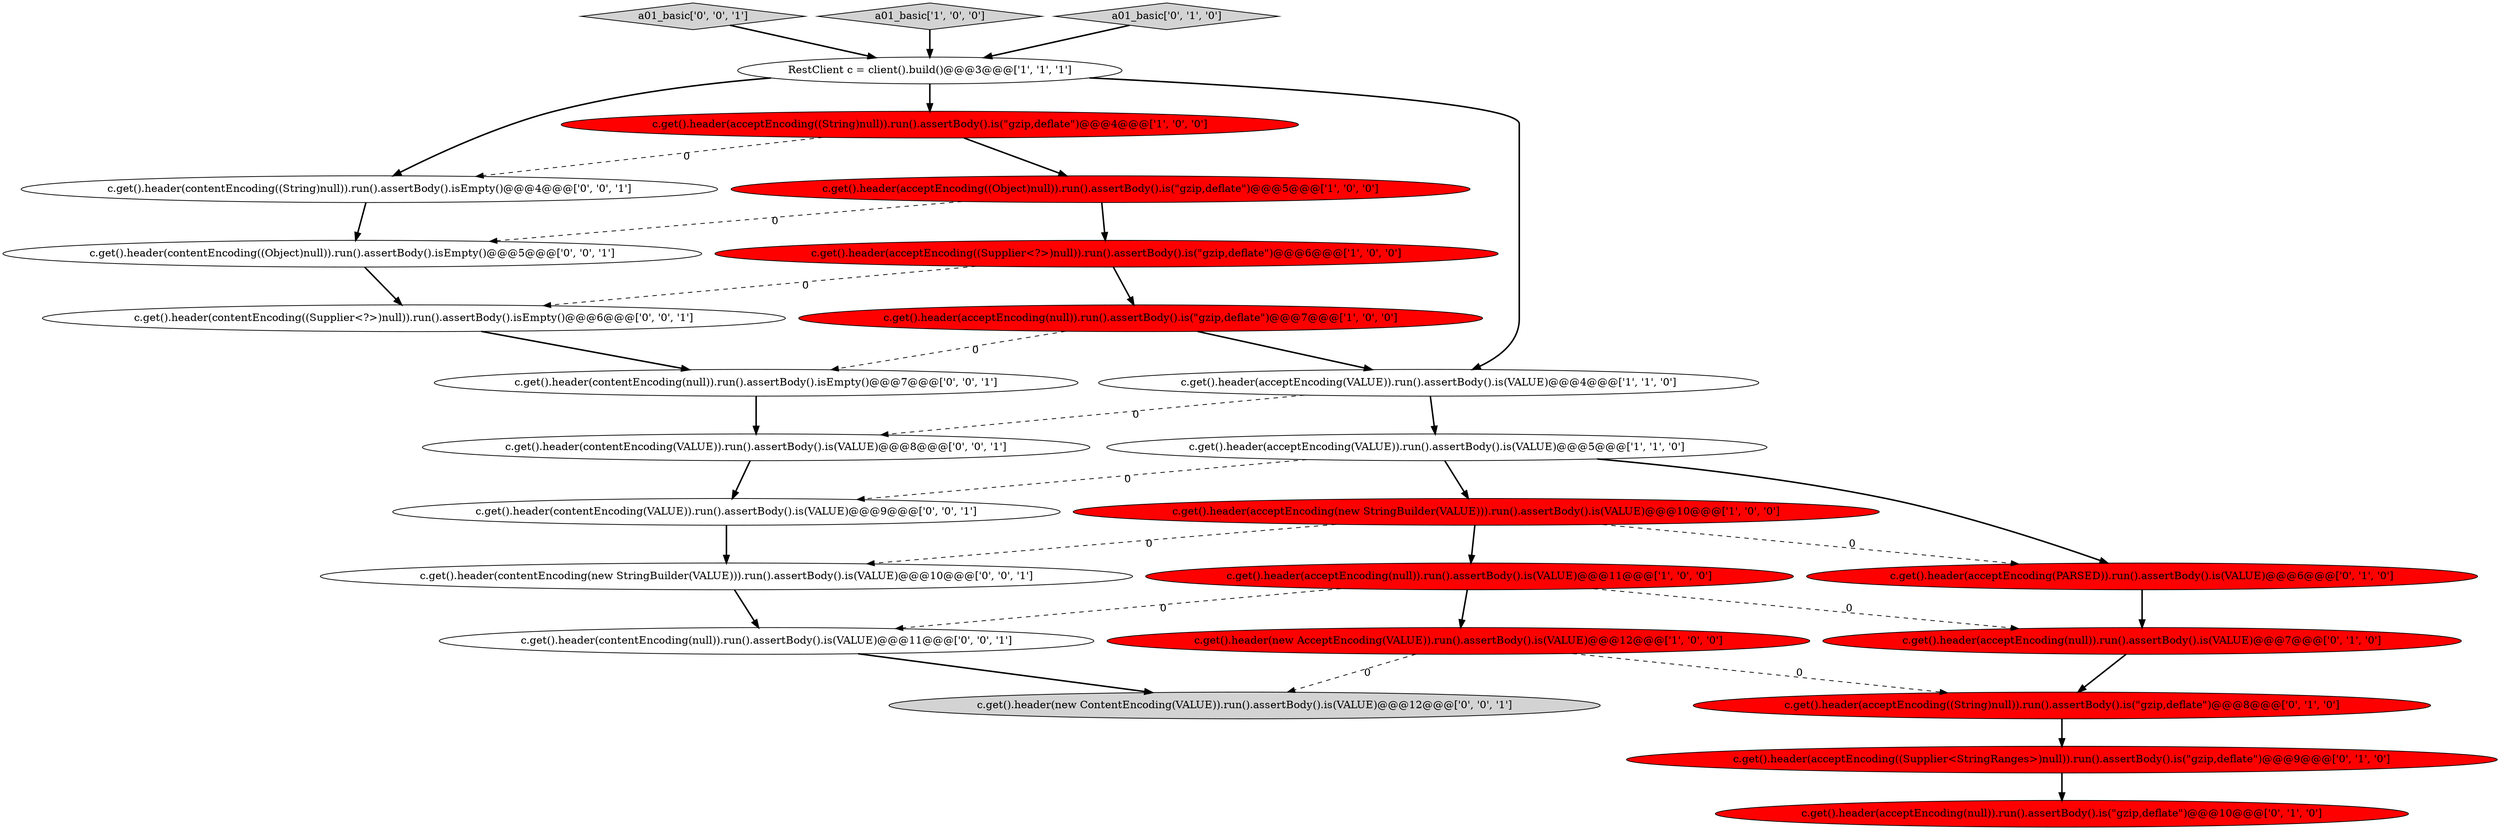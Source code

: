 digraph {
2 [style = filled, label = "c.get().header(new AcceptEncoding(VALUE)).run().assertBody().is(VALUE)@@@12@@@['1', '0', '0']", fillcolor = red, shape = ellipse image = "AAA1AAABBB1BBB"];
9 [style = filled, label = "c.get().header(acceptEncoding((Object)null)).run().assertBody().is(\"gzip,deflate\")@@@5@@@['1', '0', '0']", fillcolor = red, shape = ellipse image = "AAA1AAABBB1BBB"];
17 [style = filled, label = "c.get().header(contentEncoding((String)null)).run().assertBody().isEmpty()@@@4@@@['0', '0', '1']", fillcolor = white, shape = ellipse image = "AAA0AAABBB3BBB"];
3 [style = filled, label = "c.get().header(acceptEncoding((String)null)).run().assertBody().is(\"gzip,deflate\")@@@4@@@['1', '0', '0']", fillcolor = red, shape = ellipse image = "AAA1AAABBB1BBB"];
26 [style = filled, label = "c.get().header(contentEncoding((Object)null)).run().assertBody().isEmpty()@@@5@@@['0', '0', '1']", fillcolor = white, shape = ellipse image = "AAA0AAABBB3BBB"];
13 [style = filled, label = "c.get().header(acceptEncoding(PARSED)).run().assertBody().is(VALUE)@@@6@@@['0', '1', '0']", fillcolor = red, shape = ellipse image = "AAA1AAABBB2BBB"];
25 [style = filled, label = "c.get().header(contentEncoding(VALUE)).run().assertBody().is(VALUE)@@@9@@@['0', '0', '1']", fillcolor = white, shape = ellipse image = "AAA0AAABBB3BBB"];
22 [style = filled, label = "c.get().header(contentEncoding(VALUE)).run().assertBody().is(VALUE)@@@8@@@['0', '0', '1']", fillcolor = white, shape = ellipse image = "AAA0AAABBB3BBB"];
18 [style = filled, label = "a01_basic['0', '0', '1']", fillcolor = lightgray, shape = diamond image = "AAA0AAABBB3BBB"];
0 [style = filled, label = "a01_basic['1', '0', '0']", fillcolor = lightgray, shape = diamond image = "AAA0AAABBB1BBB"];
6 [style = filled, label = "c.get().header(acceptEncoding(VALUE)).run().assertBody().is(VALUE)@@@4@@@['1', '1', '0']", fillcolor = white, shape = ellipse image = "AAA0AAABBB1BBB"];
5 [style = filled, label = "c.get().header(acceptEncoding(null)).run().assertBody().is(VALUE)@@@11@@@['1', '0', '0']", fillcolor = red, shape = ellipse image = "AAA1AAABBB1BBB"];
8 [style = filled, label = "c.get().header(acceptEncoding(new StringBuilder(VALUE))).run().assertBody().is(VALUE)@@@10@@@['1', '0', '0']", fillcolor = red, shape = ellipse image = "AAA1AAABBB1BBB"];
19 [style = filled, label = "c.get().header(contentEncoding(null)).run().assertBody().is(VALUE)@@@11@@@['0', '0', '1']", fillcolor = white, shape = ellipse image = "AAA0AAABBB3BBB"];
23 [style = filled, label = "c.get().header(contentEncoding((Supplier<?>)null)).run().assertBody().isEmpty()@@@6@@@['0', '0', '1']", fillcolor = white, shape = ellipse image = "AAA0AAABBB3BBB"];
21 [style = filled, label = "c.get().header(new ContentEncoding(VALUE)).run().assertBody().is(VALUE)@@@12@@@['0', '0', '1']", fillcolor = lightgray, shape = ellipse image = "AAA0AAABBB3BBB"];
11 [style = filled, label = "c.get().header(acceptEncoding(null)).run().assertBody().is(VALUE)@@@7@@@['0', '1', '0']", fillcolor = red, shape = ellipse image = "AAA1AAABBB2BBB"];
10 [style = filled, label = "c.get().header(acceptEncoding(null)).run().assertBody().is(\"gzip,deflate\")@@@7@@@['1', '0', '0']", fillcolor = red, shape = ellipse image = "AAA1AAABBB1BBB"];
16 [style = filled, label = "c.get().header(acceptEncoding((Supplier<StringRanges>)null)).run().assertBody().is(\"gzip,deflate\")@@@9@@@['0', '1', '0']", fillcolor = red, shape = ellipse image = "AAA1AAABBB2BBB"];
1 [style = filled, label = "c.get().header(acceptEncoding((Supplier<?>)null)).run().assertBody().is(\"gzip,deflate\")@@@6@@@['1', '0', '0']", fillcolor = red, shape = ellipse image = "AAA1AAABBB1BBB"];
12 [style = filled, label = "c.get().header(acceptEncoding(null)).run().assertBody().is(\"gzip,deflate\")@@@10@@@['0', '1', '0']", fillcolor = red, shape = ellipse image = "AAA1AAABBB2BBB"];
20 [style = filled, label = "c.get().header(contentEncoding(new StringBuilder(VALUE))).run().assertBody().is(VALUE)@@@10@@@['0', '0', '1']", fillcolor = white, shape = ellipse image = "AAA0AAABBB3BBB"];
15 [style = filled, label = "a01_basic['0', '1', '0']", fillcolor = lightgray, shape = diamond image = "AAA0AAABBB2BBB"];
4 [style = filled, label = "RestClient c = client().build()@@@3@@@['1', '1', '1']", fillcolor = white, shape = ellipse image = "AAA0AAABBB1BBB"];
24 [style = filled, label = "c.get().header(contentEncoding(null)).run().assertBody().isEmpty()@@@7@@@['0', '0', '1']", fillcolor = white, shape = ellipse image = "AAA0AAABBB3BBB"];
14 [style = filled, label = "c.get().header(acceptEncoding((String)null)).run().assertBody().is(\"gzip,deflate\")@@@8@@@['0', '1', '0']", fillcolor = red, shape = ellipse image = "AAA1AAABBB2BBB"];
7 [style = filled, label = "c.get().header(acceptEncoding(VALUE)).run().assertBody().is(VALUE)@@@5@@@['1', '1', '0']", fillcolor = white, shape = ellipse image = "AAA0AAABBB1BBB"];
7->13 [style = bold, label=""];
14->16 [style = bold, label=""];
4->3 [style = bold, label=""];
22->25 [style = bold, label=""];
17->26 [style = bold, label=""];
3->17 [style = dashed, label="0"];
4->17 [style = bold, label=""];
11->14 [style = bold, label=""];
4->6 [style = bold, label=""];
8->20 [style = dashed, label="0"];
7->8 [style = bold, label=""];
24->22 [style = bold, label=""];
13->11 [style = bold, label=""];
10->6 [style = bold, label=""];
6->22 [style = dashed, label="0"];
8->13 [style = dashed, label="0"];
3->9 [style = bold, label=""];
5->2 [style = bold, label=""];
23->24 [style = bold, label=""];
25->20 [style = bold, label=""];
18->4 [style = bold, label=""];
8->5 [style = bold, label=""];
5->11 [style = dashed, label="0"];
2->14 [style = dashed, label="0"];
2->21 [style = dashed, label="0"];
0->4 [style = bold, label=""];
26->23 [style = bold, label=""];
9->26 [style = dashed, label="0"];
15->4 [style = bold, label=""];
7->25 [style = dashed, label="0"];
9->1 [style = bold, label=""];
6->7 [style = bold, label=""];
20->19 [style = bold, label=""];
1->10 [style = bold, label=""];
5->19 [style = dashed, label="0"];
1->23 [style = dashed, label="0"];
16->12 [style = bold, label=""];
10->24 [style = dashed, label="0"];
19->21 [style = bold, label=""];
}
